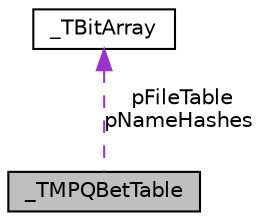 digraph G
{
  edge [fontname="Helvetica",fontsize="10",labelfontname="Helvetica",labelfontsize="10"];
  node [fontname="Helvetica",fontsize="10",shape=record];
  Node1 [label="_TMPQBetTable",height=0.2,width=0.4,color="black", fillcolor="grey75", style="filled" fontcolor="black"];
  Node2 -> Node1 [dir="back",color="darkorchid3",fontsize="10",style="dashed",label=" pFileTable\npNameHashes" ,fontname="Helvetica"];
  Node2 [label="_TBitArray",height=0.2,width=0.4,color="black", fillcolor="white", style="filled",URL="$struct___t_bit_array.html"];
}

